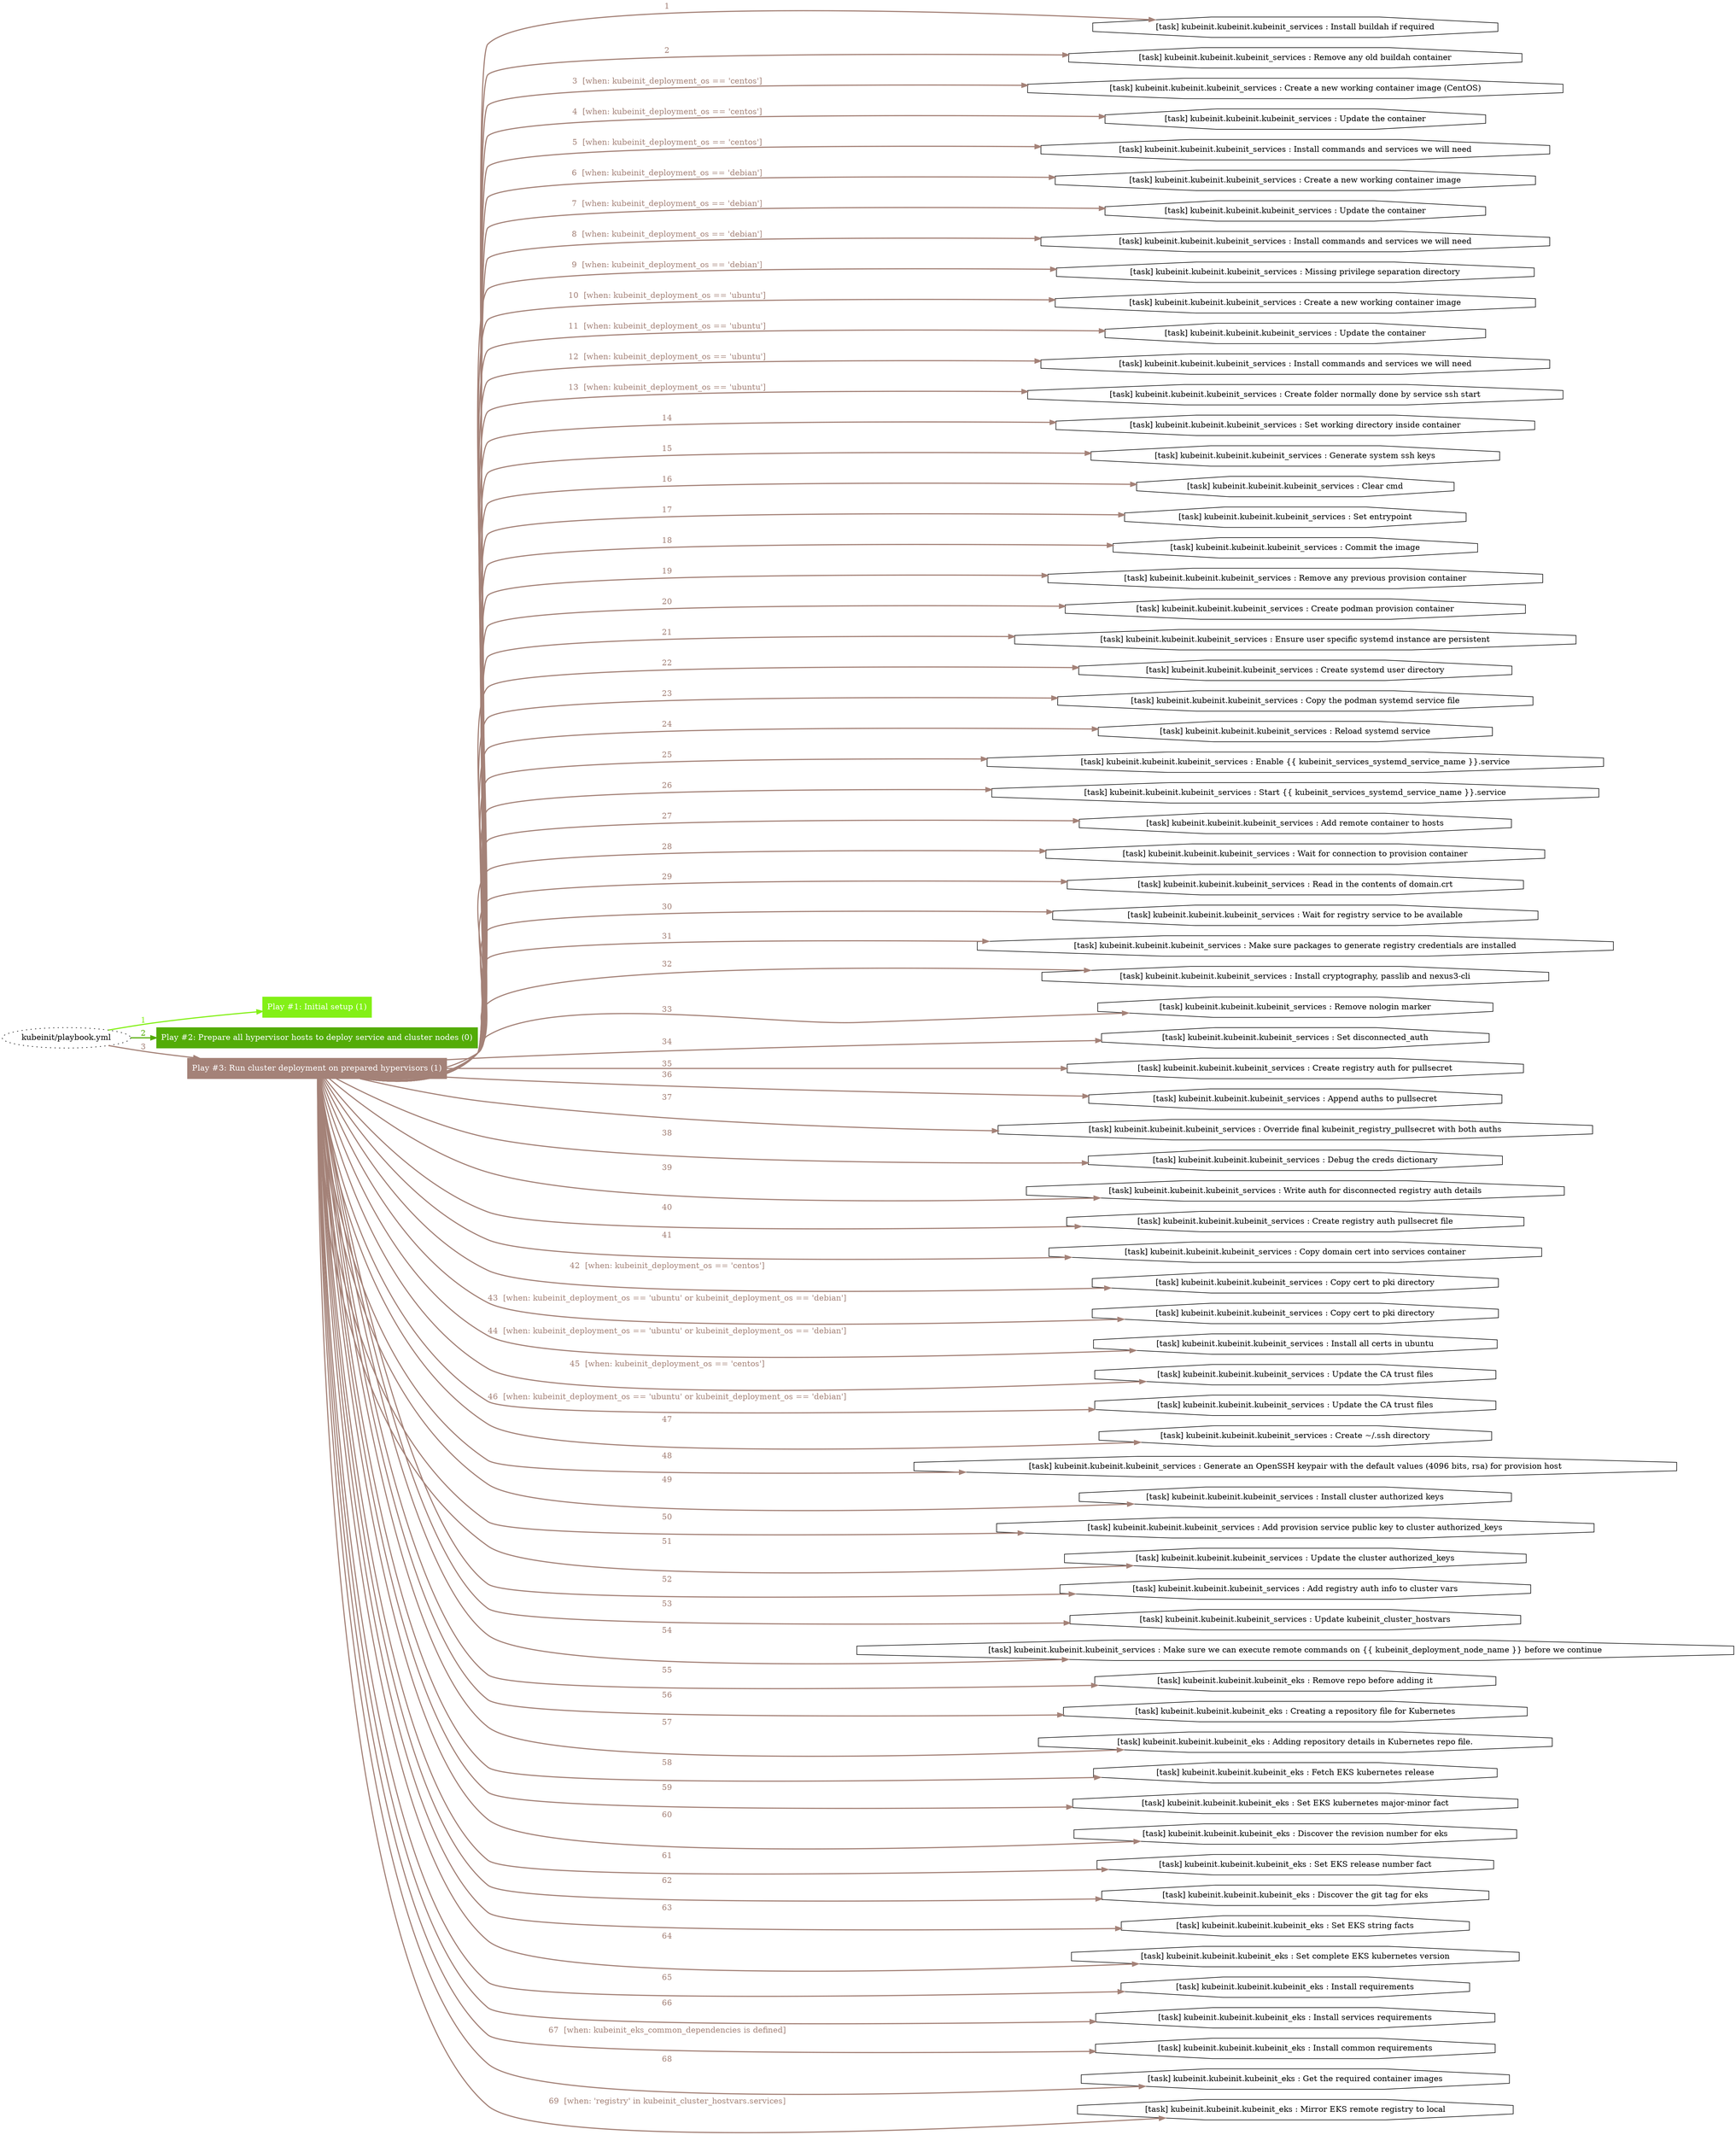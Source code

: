 digraph "kubeinit/playbook.yml "{
	graph [concentrate=true ordering=in rankdir=LR ratio=fill]
	edge [esep=5 sep=10]
	"kubeinit/playbook.yml" [id=root_node style=dotted]
	subgraph "Play #1: Initial setup (1) "{
		"Play #1: Initial setup (1)" [color="#83f016" fontcolor="#ffffff" id="play_c81acf5e-30e8-4e74-905e-6a885351b19f" shape=box style=filled tooltip=localhost]
		"kubeinit/playbook.yml" -> "Play #1: Initial setup (1)" [label=1 color="#83f016" fontcolor="#83f016" id="edge_4759ee14-339a-437f-90ca-ba9d9f0a2418" style=bold]
	}
	subgraph "Play #2: Prepare all hypervisor hosts to deploy service and cluster nodes (0) "{
		"Play #2: Prepare all hypervisor hosts to deploy service and cluster nodes (0)" [color="#53ac07" fontcolor="#ffffff" id="play_a19311c2-a84c-4255-a8c7-06805cffcc5e" shape=box style=filled tooltip=""]
		"kubeinit/playbook.yml" -> "Play #2: Prepare all hypervisor hosts to deploy service and cluster nodes (0)" [label=2 color="#53ac07" fontcolor="#53ac07" id="edge_eb91fe9a-5db0-4e85-8ea1-c2b882f7a1cd" style=bold]
	}
	subgraph "Play #3: Run cluster deployment on prepared hypervisors (1) "{
		"Play #3: Run cluster deployment on prepared hypervisors (1)" [color="#a48278" fontcolor="#ffffff" id="play_0540fe71-add4-4d65-8822-94984e028030" shape=box style=filled tooltip=localhost]
		"kubeinit/playbook.yml" -> "Play #3: Run cluster deployment on prepared hypervisors (1)" [label=3 color="#a48278" fontcolor="#a48278" id="edge_31f19a3a-a276-4db0-8e49-207112bdb348" style=bold]
		"task_f6b1cfc3-406f-4dee-8c09-8a967a1e6240" [label="[task] kubeinit.kubeinit.kubeinit_services : Install buildah if required" id="task_f6b1cfc3-406f-4dee-8c09-8a967a1e6240" shape=octagon tooltip="[task] kubeinit.kubeinit.kubeinit_services : Install buildah if required"]
		"Play #3: Run cluster deployment on prepared hypervisors (1)" -> "task_f6b1cfc3-406f-4dee-8c09-8a967a1e6240" [label=1 color="#a48278" fontcolor="#a48278" id="edge_9061c027-f6e9-4635-8715-0842adc13a94" style=bold]
		"task_64d31058-daf6-460b-b71e-b4a0a8ac8404" [label="[task] kubeinit.kubeinit.kubeinit_services : Remove any old buildah container" id="task_64d31058-daf6-460b-b71e-b4a0a8ac8404" shape=octagon tooltip="[task] kubeinit.kubeinit.kubeinit_services : Remove any old buildah container"]
		"Play #3: Run cluster deployment on prepared hypervisors (1)" -> "task_64d31058-daf6-460b-b71e-b4a0a8ac8404" [label=2 color="#a48278" fontcolor="#a48278" id="edge_a47fb627-0b61-40f6-a3f8-7fd868a8f88b" style=bold]
		"task_d1934099-a983-491a-bcb9-d1213f44b819" [label="[task] kubeinit.kubeinit.kubeinit_services : Create a new working container image (CentOS)" id="task_d1934099-a983-491a-bcb9-d1213f44b819" shape=octagon tooltip="[task] kubeinit.kubeinit.kubeinit_services : Create a new working container image (CentOS)"]
		"Play #3: Run cluster deployment on prepared hypervisors (1)" -> "task_d1934099-a983-491a-bcb9-d1213f44b819" [label="3  [when: kubeinit_deployment_os == 'centos']" color="#a48278" fontcolor="#a48278" id="edge_5e2c5657-b377-4f17-b627-d47d0fec061c" style=bold]
		"task_bd6231f8-93b3-495b-9ff7-081468e0d13a" [label="[task] kubeinit.kubeinit.kubeinit_services : Update the container" id="task_bd6231f8-93b3-495b-9ff7-081468e0d13a" shape=octagon tooltip="[task] kubeinit.kubeinit.kubeinit_services : Update the container"]
		"Play #3: Run cluster deployment on prepared hypervisors (1)" -> "task_bd6231f8-93b3-495b-9ff7-081468e0d13a" [label="4  [when: kubeinit_deployment_os == 'centos']" color="#a48278" fontcolor="#a48278" id="edge_2bd08bdf-adf8-4c70-a92d-d22150751fde" style=bold]
		"task_f20e8686-5c29-4e5a-a654-3aa15da98144" [label="[task] kubeinit.kubeinit.kubeinit_services : Install commands and services we will need" id="task_f20e8686-5c29-4e5a-a654-3aa15da98144" shape=octagon tooltip="[task] kubeinit.kubeinit.kubeinit_services : Install commands and services we will need"]
		"Play #3: Run cluster deployment on prepared hypervisors (1)" -> "task_f20e8686-5c29-4e5a-a654-3aa15da98144" [label="5  [when: kubeinit_deployment_os == 'centos']" color="#a48278" fontcolor="#a48278" id="edge_38b71a9f-8029-4699-b8a4-300df80f9081" style=bold]
		"task_0a83cdcd-2864-4d91-9697-dd45d0afb3a8" [label="[task] kubeinit.kubeinit.kubeinit_services : Create a new working container image" id="task_0a83cdcd-2864-4d91-9697-dd45d0afb3a8" shape=octagon tooltip="[task] kubeinit.kubeinit.kubeinit_services : Create a new working container image"]
		"Play #3: Run cluster deployment on prepared hypervisors (1)" -> "task_0a83cdcd-2864-4d91-9697-dd45d0afb3a8" [label="6  [when: kubeinit_deployment_os == 'debian']" color="#a48278" fontcolor="#a48278" id="edge_c8d73f37-eb68-4ed2-8e63-99acb51da245" style=bold]
		"task_88bb5ce9-c022-46ae-8f13-64d38c451cee" [label="[task] kubeinit.kubeinit.kubeinit_services : Update the container" id="task_88bb5ce9-c022-46ae-8f13-64d38c451cee" shape=octagon tooltip="[task] kubeinit.kubeinit.kubeinit_services : Update the container"]
		"Play #3: Run cluster deployment on prepared hypervisors (1)" -> "task_88bb5ce9-c022-46ae-8f13-64d38c451cee" [label="7  [when: kubeinit_deployment_os == 'debian']" color="#a48278" fontcolor="#a48278" id="edge_b8e6bd58-ec8f-4e9a-bd7f-0e74e6fe137d" style=bold]
		"task_cd586b23-257d-4244-9c6f-04436c94051e" [label="[task] kubeinit.kubeinit.kubeinit_services : Install commands and services we will need" id="task_cd586b23-257d-4244-9c6f-04436c94051e" shape=octagon tooltip="[task] kubeinit.kubeinit.kubeinit_services : Install commands and services we will need"]
		"Play #3: Run cluster deployment on prepared hypervisors (1)" -> "task_cd586b23-257d-4244-9c6f-04436c94051e" [label="8  [when: kubeinit_deployment_os == 'debian']" color="#a48278" fontcolor="#a48278" id="edge_8754b2fd-20f4-4fac-91f9-ddc38ab65b0c" style=bold]
		"task_7b556aa2-a38b-4578-81e7-090a8c6c4f56" [label="[task] kubeinit.kubeinit.kubeinit_services : Missing privilege separation directory" id="task_7b556aa2-a38b-4578-81e7-090a8c6c4f56" shape=octagon tooltip="[task] kubeinit.kubeinit.kubeinit_services : Missing privilege separation directory"]
		"Play #3: Run cluster deployment on prepared hypervisors (1)" -> "task_7b556aa2-a38b-4578-81e7-090a8c6c4f56" [label="9  [when: kubeinit_deployment_os == 'debian']" color="#a48278" fontcolor="#a48278" id="edge_4fe64efe-6678-4678-8ae6-54ad78f66797" style=bold]
		"task_f5f0a880-6575-41fc-9548-2e9319054a37" [label="[task] kubeinit.kubeinit.kubeinit_services : Create a new working container image" id="task_f5f0a880-6575-41fc-9548-2e9319054a37" shape=octagon tooltip="[task] kubeinit.kubeinit.kubeinit_services : Create a new working container image"]
		"Play #3: Run cluster deployment on prepared hypervisors (1)" -> "task_f5f0a880-6575-41fc-9548-2e9319054a37" [label="10  [when: kubeinit_deployment_os == 'ubuntu']" color="#a48278" fontcolor="#a48278" id="edge_81e46a14-8b9c-494e-b453-b26f91b4f49c" style=bold]
		"task_04275b80-ebc6-4728-9c68-b751b6bda4cc" [label="[task] kubeinit.kubeinit.kubeinit_services : Update the container" id="task_04275b80-ebc6-4728-9c68-b751b6bda4cc" shape=octagon tooltip="[task] kubeinit.kubeinit.kubeinit_services : Update the container"]
		"Play #3: Run cluster deployment on prepared hypervisors (1)" -> "task_04275b80-ebc6-4728-9c68-b751b6bda4cc" [label="11  [when: kubeinit_deployment_os == 'ubuntu']" color="#a48278" fontcolor="#a48278" id="edge_a5a0689e-e6f8-4152-9c17-9159709e35d0" style=bold]
		"task_bce4db18-1d4d-4cc0-86f0-02bdc8f9e0ee" [label="[task] kubeinit.kubeinit.kubeinit_services : Install commands and services we will need" id="task_bce4db18-1d4d-4cc0-86f0-02bdc8f9e0ee" shape=octagon tooltip="[task] kubeinit.kubeinit.kubeinit_services : Install commands and services we will need"]
		"Play #3: Run cluster deployment on prepared hypervisors (1)" -> "task_bce4db18-1d4d-4cc0-86f0-02bdc8f9e0ee" [label="12  [when: kubeinit_deployment_os == 'ubuntu']" color="#a48278" fontcolor="#a48278" id="edge_5fe870f3-f4de-49ee-886c-cb47b20c559d" style=bold]
		"task_d124182b-36dd-4b7f-87f3-a12c2fcca6d4" [label="[task] kubeinit.kubeinit.kubeinit_services : Create folder normally done by service ssh start" id="task_d124182b-36dd-4b7f-87f3-a12c2fcca6d4" shape=octagon tooltip="[task] kubeinit.kubeinit.kubeinit_services : Create folder normally done by service ssh start"]
		"Play #3: Run cluster deployment on prepared hypervisors (1)" -> "task_d124182b-36dd-4b7f-87f3-a12c2fcca6d4" [label="13  [when: kubeinit_deployment_os == 'ubuntu']" color="#a48278" fontcolor="#a48278" id="edge_fb59fd2a-eede-47b8-9ba0-00d2e7b25bf1" style=bold]
		"task_64b9c44d-0380-4047-be05-6729a0835857" [label="[task] kubeinit.kubeinit.kubeinit_services : Set working directory inside container" id="task_64b9c44d-0380-4047-be05-6729a0835857" shape=octagon tooltip="[task] kubeinit.kubeinit.kubeinit_services : Set working directory inside container"]
		"Play #3: Run cluster deployment on prepared hypervisors (1)" -> "task_64b9c44d-0380-4047-be05-6729a0835857" [label=14 color="#a48278" fontcolor="#a48278" id="edge_a85466c7-b697-4459-97b1-6d4fe16a407c" style=bold]
		"task_4c2f4213-c546-4249-a1c9-fa7264026333" [label="[task] kubeinit.kubeinit.kubeinit_services : Generate system ssh keys" id="task_4c2f4213-c546-4249-a1c9-fa7264026333" shape=octagon tooltip="[task] kubeinit.kubeinit.kubeinit_services : Generate system ssh keys"]
		"Play #3: Run cluster deployment on prepared hypervisors (1)" -> "task_4c2f4213-c546-4249-a1c9-fa7264026333" [label=15 color="#a48278" fontcolor="#a48278" id="edge_3622000c-8d09-47dc-9f43-87a666f3e185" style=bold]
		"task_93f10c97-9e2f-4ef6-a081-d3ae27432975" [label="[task] kubeinit.kubeinit.kubeinit_services : Clear cmd" id="task_93f10c97-9e2f-4ef6-a081-d3ae27432975" shape=octagon tooltip="[task] kubeinit.kubeinit.kubeinit_services : Clear cmd"]
		"Play #3: Run cluster deployment on prepared hypervisors (1)" -> "task_93f10c97-9e2f-4ef6-a081-d3ae27432975" [label=16 color="#a48278" fontcolor="#a48278" id="edge_489703f0-523c-4fe3-90a7-4d613856fced" style=bold]
		"task_5890e266-716a-44ad-bb4c-e79d6d8861d0" [label="[task] kubeinit.kubeinit.kubeinit_services : Set entrypoint" id="task_5890e266-716a-44ad-bb4c-e79d6d8861d0" shape=octagon tooltip="[task] kubeinit.kubeinit.kubeinit_services : Set entrypoint"]
		"Play #3: Run cluster deployment on prepared hypervisors (1)" -> "task_5890e266-716a-44ad-bb4c-e79d6d8861d0" [label=17 color="#a48278" fontcolor="#a48278" id="edge_d7109182-d21a-4f56-b2ae-4a0a48f935f2" style=bold]
		"task_cfbed0e2-39b9-4e20-951c-90620fd473b2" [label="[task] kubeinit.kubeinit.kubeinit_services : Commit the image" id="task_cfbed0e2-39b9-4e20-951c-90620fd473b2" shape=octagon tooltip="[task] kubeinit.kubeinit.kubeinit_services : Commit the image"]
		"Play #3: Run cluster deployment on prepared hypervisors (1)" -> "task_cfbed0e2-39b9-4e20-951c-90620fd473b2" [label=18 color="#a48278" fontcolor="#a48278" id="edge_6e3bcd00-0742-4379-8519-e8c8bf8f663c" style=bold]
		"task_e8b0829f-e5e6-469c-9bb3-8f0e2cc779f6" [label="[task] kubeinit.kubeinit.kubeinit_services : Remove any previous provision container" id="task_e8b0829f-e5e6-469c-9bb3-8f0e2cc779f6" shape=octagon tooltip="[task] kubeinit.kubeinit.kubeinit_services : Remove any previous provision container"]
		"Play #3: Run cluster deployment on prepared hypervisors (1)" -> "task_e8b0829f-e5e6-469c-9bb3-8f0e2cc779f6" [label=19 color="#a48278" fontcolor="#a48278" id="edge_77f66183-663d-4d36-b66f-d8e34906e77e" style=bold]
		"task_9f2d9063-5df7-4332-b39b-f2fd91079393" [label="[task] kubeinit.kubeinit.kubeinit_services : Create podman provision container" id="task_9f2d9063-5df7-4332-b39b-f2fd91079393" shape=octagon tooltip="[task] kubeinit.kubeinit.kubeinit_services : Create podman provision container"]
		"Play #3: Run cluster deployment on prepared hypervisors (1)" -> "task_9f2d9063-5df7-4332-b39b-f2fd91079393" [label=20 color="#a48278" fontcolor="#a48278" id="edge_4f8fad10-7c62-4197-b54e-48a3e04fea5d" style=bold]
		"task_f2c2a8dc-f620-471f-b896-6b60b7a305a5" [label="[task] kubeinit.kubeinit.kubeinit_services : Ensure user specific systemd instance are persistent" id="task_f2c2a8dc-f620-471f-b896-6b60b7a305a5" shape=octagon tooltip="[task] kubeinit.kubeinit.kubeinit_services : Ensure user specific systemd instance are persistent"]
		"Play #3: Run cluster deployment on prepared hypervisors (1)" -> "task_f2c2a8dc-f620-471f-b896-6b60b7a305a5" [label=21 color="#a48278" fontcolor="#a48278" id="edge_8944d1be-0f33-4dea-b075-615136bd9427" style=bold]
		"task_15eedee3-27e2-44af-9c51-d9cabd749358" [label="[task] kubeinit.kubeinit.kubeinit_services : Create systemd user directory" id="task_15eedee3-27e2-44af-9c51-d9cabd749358" shape=octagon tooltip="[task] kubeinit.kubeinit.kubeinit_services : Create systemd user directory"]
		"Play #3: Run cluster deployment on prepared hypervisors (1)" -> "task_15eedee3-27e2-44af-9c51-d9cabd749358" [label=22 color="#a48278" fontcolor="#a48278" id="edge_5ebccb21-b663-4370-8178-31a6cc97cf69" style=bold]
		"task_f5db639e-7070-4e43-b5a5-69e06a8fd1e8" [label="[task] kubeinit.kubeinit.kubeinit_services : Copy the podman systemd service file" id="task_f5db639e-7070-4e43-b5a5-69e06a8fd1e8" shape=octagon tooltip="[task] kubeinit.kubeinit.kubeinit_services : Copy the podman systemd service file"]
		"Play #3: Run cluster deployment on prepared hypervisors (1)" -> "task_f5db639e-7070-4e43-b5a5-69e06a8fd1e8" [label=23 color="#a48278" fontcolor="#a48278" id="edge_6add6310-23b3-4c60-bc86-0771eb95665a" style=bold]
		"task_4fb3aa7c-f1e7-46ec-a853-2e330ce7c1e9" [label="[task] kubeinit.kubeinit.kubeinit_services : Reload systemd service" id="task_4fb3aa7c-f1e7-46ec-a853-2e330ce7c1e9" shape=octagon tooltip="[task] kubeinit.kubeinit.kubeinit_services : Reload systemd service"]
		"Play #3: Run cluster deployment on prepared hypervisors (1)" -> "task_4fb3aa7c-f1e7-46ec-a853-2e330ce7c1e9" [label=24 color="#a48278" fontcolor="#a48278" id="edge_558dfd95-fc3c-4aec-805d-bf66b0e8550b" style=bold]
		"task_2ba65d2d-f6b6-4118-b7bf-1907be00fa9a" [label="[task] kubeinit.kubeinit.kubeinit_services : Enable {{ kubeinit_services_systemd_service_name }}.service" id="task_2ba65d2d-f6b6-4118-b7bf-1907be00fa9a" shape=octagon tooltip="[task] kubeinit.kubeinit.kubeinit_services : Enable {{ kubeinit_services_systemd_service_name }}.service"]
		"Play #3: Run cluster deployment on prepared hypervisors (1)" -> "task_2ba65d2d-f6b6-4118-b7bf-1907be00fa9a" [label=25 color="#a48278" fontcolor="#a48278" id="edge_0081deb8-1825-4494-a725-27aa03cd7d16" style=bold]
		"task_e88c7b1a-8fa4-4915-a66f-03faca157375" [label="[task] kubeinit.kubeinit.kubeinit_services : Start {{ kubeinit_services_systemd_service_name }}.service" id="task_e88c7b1a-8fa4-4915-a66f-03faca157375" shape=octagon tooltip="[task] kubeinit.kubeinit.kubeinit_services : Start {{ kubeinit_services_systemd_service_name }}.service"]
		"Play #3: Run cluster deployment on prepared hypervisors (1)" -> "task_e88c7b1a-8fa4-4915-a66f-03faca157375" [label=26 color="#a48278" fontcolor="#a48278" id="edge_25ae47df-76e4-44a9-8135-73a4ba614554" style=bold]
		"task_3481f7be-45d3-4e7b-a6dd-6f428c10398b" [label="[task] kubeinit.kubeinit.kubeinit_services : Add remote container to hosts" id="task_3481f7be-45d3-4e7b-a6dd-6f428c10398b" shape=octagon tooltip="[task] kubeinit.kubeinit.kubeinit_services : Add remote container to hosts"]
		"Play #3: Run cluster deployment on prepared hypervisors (1)" -> "task_3481f7be-45d3-4e7b-a6dd-6f428c10398b" [label=27 color="#a48278" fontcolor="#a48278" id="edge_07b4bc71-a2c4-41f3-b3a9-a42a6a41cc58" style=bold]
		"task_4417ad6f-8186-43df-bbf7-950e139dbf0c" [label="[task] kubeinit.kubeinit.kubeinit_services : Wait for connection to provision container" id="task_4417ad6f-8186-43df-bbf7-950e139dbf0c" shape=octagon tooltip="[task] kubeinit.kubeinit.kubeinit_services : Wait for connection to provision container"]
		"Play #3: Run cluster deployment on prepared hypervisors (1)" -> "task_4417ad6f-8186-43df-bbf7-950e139dbf0c" [label=28 color="#a48278" fontcolor="#a48278" id="edge_681c4d88-79c6-4db3-8731-7133c89cb445" style=bold]
		"task_b664bbe9-da49-418c-aed1-2181481b0678" [label="[task] kubeinit.kubeinit.kubeinit_services : Read in the contents of domain.crt" id="task_b664bbe9-da49-418c-aed1-2181481b0678" shape=octagon tooltip="[task] kubeinit.kubeinit.kubeinit_services : Read in the contents of domain.crt"]
		"Play #3: Run cluster deployment on prepared hypervisors (1)" -> "task_b664bbe9-da49-418c-aed1-2181481b0678" [label=29 color="#a48278" fontcolor="#a48278" id="edge_18116cdb-aa45-4392-8110-c1ff6682d538" style=bold]
		"task_275c6b3a-436e-40db-85f3-6f258da4c6ce" [label="[task] kubeinit.kubeinit.kubeinit_services : Wait for registry service to be available" id="task_275c6b3a-436e-40db-85f3-6f258da4c6ce" shape=octagon tooltip="[task] kubeinit.kubeinit.kubeinit_services : Wait for registry service to be available"]
		"Play #3: Run cluster deployment on prepared hypervisors (1)" -> "task_275c6b3a-436e-40db-85f3-6f258da4c6ce" [label=30 color="#a48278" fontcolor="#a48278" id="edge_4479b799-2adf-4330-a585-d741421240bc" style=bold]
		"task_afdd9538-0a2f-41b6-898f-686958eb9b4a" [label="[task] kubeinit.kubeinit.kubeinit_services : Make sure packages to generate registry credentials are installed" id="task_afdd9538-0a2f-41b6-898f-686958eb9b4a" shape=octagon tooltip="[task] kubeinit.kubeinit.kubeinit_services : Make sure packages to generate registry credentials are installed"]
		"Play #3: Run cluster deployment on prepared hypervisors (1)" -> "task_afdd9538-0a2f-41b6-898f-686958eb9b4a" [label=31 color="#a48278" fontcolor="#a48278" id="edge_614d96b6-c3bb-4ad0-8eb0-59bbf8786e57" style=bold]
		"task_ab86712c-ed86-44b3-82e1-953889362294" [label="[task] kubeinit.kubeinit.kubeinit_services : Install cryptography, passlib and nexus3-cli" id="task_ab86712c-ed86-44b3-82e1-953889362294" shape=octagon tooltip="[task] kubeinit.kubeinit.kubeinit_services : Install cryptography, passlib and nexus3-cli"]
		"Play #3: Run cluster deployment on prepared hypervisors (1)" -> "task_ab86712c-ed86-44b3-82e1-953889362294" [label=32 color="#a48278" fontcolor="#a48278" id="edge_3912fddd-0b20-4988-849b-a145b5115240" style=bold]
		"task_b2c7290b-8f37-4d94-bfd6-28830c470593" [label="[task] kubeinit.kubeinit.kubeinit_services : Remove nologin marker" id="task_b2c7290b-8f37-4d94-bfd6-28830c470593" shape=octagon tooltip="[task] kubeinit.kubeinit.kubeinit_services : Remove nologin marker"]
		"Play #3: Run cluster deployment on prepared hypervisors (1)" -> "task_b2c7290b-8f37-4d94-bfd6-28830c470593" [label=33 color="#a48278" fontcolor="#a48278" id="edge_34c23769-13ca-4fa4-96ce-7e356e15a063" style=bold]
		"task_67328b2d-ce9a-4111-9120-9ea4760f9b95" [label="[task] kubeinit.kubeinit.kubeinit_services : Set disconnected_auth" id="task_67328b2d-ce9a-4111-9120-9ea4760f9b95" shape=octagon tooltip="[task] kubeinit.kubeinit.kubeinit_services : Set disconnected_auth"]
		"Play #3: Run cluster deployment on prepared hypervisors (1)" -> "task_67328b2d-ce9a-4111-9120-9ea4760f9b95" [label=34 color="#a48278" fontcolor="#a48278" id="edge_816dc98b-e47e-4fad-a1ed-28c49c34cef9" style=bold]
		"task_c3ed20f4-7d5a-44e1-93cd-6d1b97475889" [label="[task] kubeinit.kubeinit.kubeinit_services : Create registry auth for pullsecret" id="task_c3ed20f4-7d5a-44e1-93cd-6d1b97475889" shape=octagon tooltip="[task] kubeinit.kubeinit.kubeinit_services : Create registry auth for pullsecret"]
		"Play #3: Run cluster deployment on prepared hypervisors (1)" -> "task_c3ed20f4-7d5a-44e1-93cd-6d1b97475889" [label=35 color="#a48278" fontcolor="#a48278" id="edge_d11f4aa8-95b9-4c28-abec-fe5afa0b9ea0" style=bold]
		"task_d73feb3d-f4b6-41d7-9c42-211b7b969036" [label="[task] kubeinit.kubeinit.kubeinit_services : Append auths to pullsecret" id="task_d73feb3d-f4b6-41d7-9c42-211b7b969036" shape=octagon tooltip="[task] kubeinit.kubeinit.kubeinit_services : Append auths to pullsecret"]
		"Play #3: Run cluster deployment on prepared hypervisors (1)" -> "task_d73feb3d-f4b6-41d7-9c42-211b7b969036" [label=36 color="#a48278" fontcolor="#a48278" id="edge_30042bcd-2754-45e4-ac15-bc42f99e1840" style=bold]
		"task_20359bda-3594-4dc0-bf94-955b1ae27e50" [label="[task] kubeinit.kubeinit.kubeinit_services : Override final kubeinit_registry_pullsecret with both auths" id="task_20359bda-3594-4dc0-bf94-955b1ae27e50" shape=octagon tooltip="[task] kubeinit.kubeinit.kubeinit_services : Override final kubeinit_registry_pullsecret with both auths"]
		"Play #3: Run cluster deployment on prepared hypervisors (1)" -> "task_20359bda-3594-4dc0-bf94-955b1ae27e50" [label=37 color="#a48278" fontcolor="#a48278" id="edge_ac6fbee7-afe4-4456-855c-2bf207eea539" style=bold]
		"task_bf8e5b5e-ebde-4edf-9c9e-cbca680651fb" [label="[task] kubeinit.kubeinit.kubeinit_services : Debug the creds dictionary" id="task_bf8e5b5e-ebde-4edf-9c9e-cbca680651fb" shape=octagon tooltip="[task] kubeinit.kubeinit.kubeinit_services : Debug the creds dictionary"]
		"Play #3: Run cluster deployment on prepared hypervisors (1)" -> "task_bf8e5b5e-ebde-4edf-9c9e-cbca680651fb" [label=38 color="#a48278" fontcolor="#a48278" id="edge_70ea6a71-0323-4ab9-93a6-987a80de8dcf" style=bold]
		"task_fa7943fa-7478-44f3-977a-8a01037ac008" [label="[task] kubeinit.kubeinit.kubeinit_services : Write auth for disconnected registry auth details" id="task_fa7943fa-7478-44f3-977a-8a01037ac008" shape=octagon tooltip="[task] kubeinit.kubeinit.kubeinit_services : Write auth for disconnected registry auth details"]
		"Play #3: Run cluster deployment on prepared hypervisors (1)" -> "task_fa7943fa-7478-44f3-977a-8a01037ac008" [label=39 color="#a48278" fontcolor="#a48278" id="edge_e502d4db-65f5-40ee-8b90-a2fc0ae644e0" style=bold]
		"task_66144713-bcbf-4b39-87d7-2fbcc2c1c68a" [label="[task] kubeinit.kubeinit.kubeinit_services : Create registry auth pullsecret file" id="task_66144713-bcbf-4b39-87d7-2fbcc2c1c68a" shape=octagon tooltip="[task] kubeinit.kubeinit.kubeinit_services : Create registry auth pullsecret file"]
		"Play #3: Run cluster deployment on prepared hypervisors (1)" -> "task_66144713-bcbf-4b39-87d7-2fbcc2c1c68a" [label=40 color="#a48278" fontcolor="#a48278" id="edge_50616634-a562-41bd-94e7-637cbb1d5b2f" style=bold]
		"task_0c4e7678-1dee-4d7d-a683-e06acd0b9276" [label="[task] kubeinit.kubeinit.kubeinit_services : Copy domain cert into services container" id="task_0c4e7678-1dee-4d7d-a683-e06acd0b9276" shape=octagon tooltip="[task] kubeinit.kubeinit.kubeinit_services : Copy domain cert into services container"]
		"Play #3: Run cluster deployment on prepared hypervisors (1)" -> "task_0c4e7678-1dee-4d7d-a683-e06acd0b9276" [label=41 color="#a48278" fontcolor="#a48278" id="edge_f31362f0-b8cf-42ce-b933-4deb1d47f197" style=bold]
		"task_4cbab984-47aa-4d82-a58c-9524660c288f" [label="[task] kubeinit.kubeinit.kubeinit_services : Copy cert to pki directory" id="task_4cbab984-47aa-4d82-a58c-9524660c288f" shape=octagon tooltip="[task] kubeinit.kubeinit.kubeinit_services : Copy cert to pki directory"]
		"Play #3: Run cluster deployment on prepared hypervisors (1)" -> "task_4cbab984-47aa-4d82-a58c-9524660c288f" [label="42  [when: kubeinit_deployment_os == 'centos']" color="#a48278" fontcolor="#a48278" id="edge_53764780-2953-4731-87c5-ba1136279a3e" style=bold]
		"task_aebcaf71-83d3-477d-88e5-7389ab887581" [label="[task] kubeinit.kubeinit.kubeinit_services : Copy cert to pki directory" id="task_aebcaf71-83d3-477d-88e5-7389ab887581" shape=octagon tooltip="[task] kubeinit.kubeinit.kubeinit_services : Copy cert to pki directory"]
		"Play #3: Run cluster deployment on prepared hypervisors (1)" -> "task_aebcaf71-83d3-477d-88e5-7389ab887581" [label="43  [when: kubeinit_deployment_os == 'ubuntu' or kubeinit_deployment_os == 'debian']" color="#a48278" fontcolor="#a48278" id="edge_89677600-fb09-43bc-bb70-3483103468cb" style=bold]
		"task_9b804d79-b1d9-4b65-84bd-f557dc7ed982" [label="[task] kubeinit.kubeinit.kubeinit_services : Install all certs in ubuntu" id="task_9b804d79-b1d9-4b65-84bd-f557dc7ed982" shape=octagon tooltip="[task] kubeinit.kubeinit.kubeinit_services : Install all certs in ubuntu"]
		"Play #3: Run cluster deployment on prepared hypervisors (1)" -> "task_9b804d79-b1d9-4b65-84bd-f557dc7ed982" [label="44  [when: kubeinit_deployment_os == 'ubuntu' or kubeinit_deployment_os == 'debian']" color="#a48278" fontcolor="#a48278" id="edge_72a59df5-3a2f-4e5d-8248-db5fc864bb84" style=bold]
		"task_d6dbab28-c3f0-4af3-ae72-f8e07371d78a" [label="[task] kubeinit.kubeinit.kubeinit_services : Update the CA trust files" id="task_d6dbab28-c3f0-4af3-ae72-f8e07371d78a" shape=octagon tooltip="[task] kubeinit.kubeinit.kubeinit_services : Update the CA trust files"]
		"Play #3: Run cluster deployment on prepared hypervisors (1)" -> "task_d6dbab28-c3f0-4af3-ae72-f8e07371d78a" [label="45  [when: kubeinit_deployment_os == 'centos']" color="#a48278" fontcolor="#a48278" id="edge_6715d8e7-45f5-450c-a7d9-8f35f42bf8a8" style=bold]
		"task_f8c380db-2337-497b-8074-b2c3c2507668" [label="[task] kubeinit.kubeinit.kubeinit_services : Update the CA trust files" id="task_f8c380db-2337-497b-8074-b2c3c2507668" shape=octagon tooltip="[task] kubeinit.kubeinit.kubeinit_services : Update the CA trust files"]
		"Play #3: Run cluster deployment on prepared hypervisors (1)" -> "task_f8c380db-2337-497b-8074-b2c3c2507668" [label="46  [when: kubeinit_deployment_os == 'ubuntu' or kubeinit_deployment_os == 'debian']" color="#a48278" fontcolor="#a48278" id="edge_8fa2553d-b732-4d9f-8098-067773676c85" style=bold]
		"task_c886fc8f-4ad9-44f4-ac67-33983720d725" [label="[task] kubeinit.kubeinit.kubeinit_services : Create ~/.ssh directory" id="task_c886fc8f-4ad9-44f4-ac67-33983720d725" shape=octagon tooltip="[task] kubeinit.kubeinit.kubeinit_services : Create ~/.ssh directory"]
		"Play #3: Run cluster deployment on prepared hypervisors (1)" -> "task_c886fc8f-4ad9-44f4-ac67-33983720d725" [label=47 color="#a48278" fontcolor="#a48278" id="edge_cca6bc80-ba91-43e8-87c6-d196a188d53a" style=bold]
		"task_35e38d1c-8106-4f17-8eda-1304633fa633" [label="[task] kubeinit.kubeinit.kubeinit_services : Generate an OpenSSH keypair with the default values (4096 bits, rsa) for provision host" id="task_35e38d1c-8106-4f17-8eda-1304633fa633" shape=octagon tooltip="[task] kubeinit.kubeinit.kubeinit_services : Generate an OpenSSH keypair with the default values (4096 bits, rsa) for provision host"]
		"Play #3: Run cluster deployment on prepared hypervisors (1)" -> "task_35e38d1c-8106-4f17-8eda-1304633fa633" [label=48 color="#a48278" fontcolor="#a48278" id="edge_56c0beb3-3068-4589-908d-90892de43d23" style=bold]
		"task_1b2a2170-25aa-4efb-8b36-09e3eaf5bf78" [label="[task] kubeinit.kubeinit.kubeinit_services : Install cluster authorized keys" id="task_1b2a2170-25aa-4efb-8b36-09e3eaf5bf78" shape=octagon tooltip="[task] kubeinit.kubeinit.kubeinit_services : Install cluster authorized keys"]
		"Play #3: Run cluster deployment on prepared hypervisors (1)" -> "task_1b2a2170-25aa-4efb-8b36-09e3eaf5bf78" [label=49 color="#a48278" fontcolor="#a48278" id="edge_f1c26e2f-0e0b-40d9-9ec0-ff59d3521fb3" style=bold]
		"task_8ba6a0c2-8305-4ea0-8042-8f58e0eedf91" [label="[task] kubeinit.kubeinit.kubeinit_services : Add provision service public key to cluster authorized_keys" id="task_8ba6a0c2-8305-4ea0-8042-8f58e0eedf91" shape=octagon tooltip="[task] kubeinit.kubeinit.kubeinit_services : Add provision service public key to cluster authorized_keys"]
		"Play #3: Run cluster deployment on prepared hypervisors (1)" -> "task_8ba6a0c2-8305-4ea0-8042-8f58e0eedf91" [label=50 color="#a48278" fontcolor="#a48278" id="edge_7aee9deb-ca1b-43d4-9e85-5d31e91df950" style=bold]
		"task_4264fe04-d485-4ef3-8693-42da8001a5c1" [label="[task] kubeinit.kubeinit.kubeinit_services : Update the cluster authorized_keys" id="task_4264fe04-d485-4ef3-8693-42da8001a5c1" shape=octagon tooltip="[task] kubeinit.kubeinit.kubeinit_services : Update the cluster authorized_keys"]
		"Play #3: Run cluster deployment on prepared hypervisors (1)" -> "task_4264fe04-d485-4ef3-8693-42da8001a5c1" [label=51 color="#a48278" fontcolor="#a48278" id="edge_fcdc650a-da1d-4cc0-9134-248c41a9d76d" style=bold]
		"task_999b22bd-1160-4c61-9b04-937a3de2ae6c" [label="[task] kubeinit.kubeinit.kubeinit_services : Add registry auth info to cluster vars" id="task_999b22bd-1160-4c61-9b04-937a3de2ae6c" shape=octagon tooltip="[task] kubeinit.kubeinit.kubeinit_services : Add registry auth info to cluster vars"]
		"Play #3: Run cluster deployment on prepared hypervisors (1)" -> "task_999b22bd-1160-4c61-9b04-937a3de2ae6c" [label=52 color="#a48278" fontcolor="#a48278" id="edge_88aab80e-adf5-4797-a135-99d32bf433dd" style=bold]
		"task_8ce306d6-1313-4be4-a796-064c54d107b2" [label="[task] kubeinit.kubeinit.kubeinit_services : Update kubeinit_cluster_hostvars" id="task_8ce306d6-1313-4be4-a796-064c54d107b2" shape=octagon tooltip="[task] kubeinit.kubeinit.kubeinit_services : Update kubeinit_cluster_hostvars"]
		"Play #3: Run cluster deployment on prepared hypervisors (1)" -> "task_8ce306d6-1313-4be4-a796-064c54d107b2" [label=53 color="#a48278" fontcolor="#a48278" id="edge_372727b4-7a00-47b4-87f3-9e2f3a73fc6f" style=bold]
		"task_ce89f232-c534-4f6d-bc30-649bb32ffa32" [label="[task] kubeinit.kubeinit.kubeinit_services : Make sure we can execute remote commands on {{ kubeinit_deployment_node_name }} before we continue" id="task_ce89f232-c534-4f6d-bc30-649bb32ffa32" shape=octagon tooltip="[task] kubeinit.kubeinit.kubeinit_services : Make sure we can execute remote commands on {{ kubeinit_deployment_node_name }} before we continue"]
		"Play #3: Run cluster deployment on prepared hypervisors (1)" -> "task_ce89f232-c534-4f6d-bc30-649bb32ffa32" [label=54 color="#a48278" fontcolor="#a48278" id="edge_674a3370-8d82-4578-911e-6db064b233e3" style=bold]
		"task_5480d564-096e-456c-a02b-484255838f98" [label="[task] kubeinit.kubeinit.kubeinit_eks : Remove repo before adding it" id="task_5480d564-096e-456c-a02b-484255838f98" shape=octagon tooltip="[task] kubeinit.kubeinit.kubeinit_eks : Remove repo before adding it"]
		"Play #3: Run cluster deployment on prepared hypervisors (1)" -> "task_5480d564-096e-456c-a02b-484255838f98" [label=55 color="#a48278" fontcolor="#a48278" id="edge_e82bc4b8-0c21-4750-9aec-2fc46ee9e52e" style=bold]
		"task_f27a0f7d-7e9f-44a5-9a51-269d0060c2cd" [label="[task] kubeinit.kubeinit.kubeinit_eks : Creating a repository file for Kubernetes" id="task_f27a0f7d-7e9f-44a5-9a51-269d0060c2cd" shape=octagon tooltip="[task] kubeinit.kubeinit.kubeinit_eks : Creating a repository file for Kubernetes"]
		"Play #3: Run cluster deployment on prepared hypervisors (1)" -> "task_f27a0f7d-7e9f-44a5-9a51-269d0060c2cd" [label=56 color="#a48278" fontcolor="#a48278" id="edge_c2ebeea0-5a83-4f13-b4a0-50a0d174f985" style=bold]
		"task_5f74a83e-6d16-466d-a074-b361f1fde6cd" [label="[task] kubeinit.kubeinit.kubeinit_eks : Adding repository details in Kubernetes repo file." id="task_5f74a83e-6d16-466d-a074-b361f1fde6cd" shape=octagon tooltip="[task] kubeinit.kubeinit.kubeinit_eks : Adding repository details in Kubernetes repo file."]
		"Play #3: Run cluster deployment on prepared hypervisors (1)" -> "task_5f74a83e-6d16-466d-a074-b361f1fde6cd" [label=57 color="#a48278" fontcolor="#a48278" id="edge_0feaef50-ca84-4e7a-9ff7-4309aa877c68" style=bold]
		"task_964f52cf-1ae2-43a0-b108-1eba4d88ede2" [label="[task] kubeinit.kubeinit.kubeinit_eks : Fetch EKS kubernetes release" id="task_964f52cf-1ae2-43a0-b108-1eba4d88ede2" shape=octagon tooltip="[task] kubeinit.kubeinit.kubeinit_eks : Fetch EKS kubernetes release"]
		"Play #3: Run cluster deployment on prepared hypervisors (1)" -> "task_964f52cf-1ae2-43a0-b108-1eba4d88ede2" [label=58 color="#a48278" fontcolor="#a48278" id="edge_58915723-9686-4add-9e47-0f462a177e77" style=bold]
		"task_f5bb1fa0-3d16-4804-a2d4-6559e107bade" [label="[task] kubeinit.kubeinit.kubeinit_eks : Set EKS kubernetes major-minor fact" id="task_f5bb1fa0-3d16-4804-a2d4-6559e107bade" shape=octagon tooltip="[task] kubeinit.kubeinit.kubeinit_eks : Set EKS kubernetes major-minor fact"]
		"Play #3: Run cluster deployment on prepared hypervisors (1)" -> "task_f5bb1fa0-3d16-4804-a2d4-6559e107bade" [label=59 color="#a48278" fontcolor="#a48278" id="edge_293180a8-66ea-4366-a79a-1ce46e596769" style=bold]
		"task_a0cb4689-87fd-4b64-a545-2c8a466b7336" [label="[task] kubeinit.kubeinit.kubeinit_eks : Discover the revision number for eks" id="task_a0cb4689-87fd-4b64-a545-2c8a466b7336" shape=octagon tooltip="[task] kubeinit.kubeinit.kubeinit_eks : Discover the revision number for eks"]
		"Play #3: Run cluster deployment on prepared hypervisors (1)" -> "task_a0cb4689-87fd-4b64-a545-2c8a466b7336" [label=60 color="#a48278" fontcolor="#a48278" id="edge_5b2a8eca-799a-4ca4-a802-2369a40e9616" style=bold]
		"task_0f4eea57-fd41-4581-a049-0ccf6f35b3d2" [label="[task] kubeinit.kubeinit.kubeinit_eks : Set EKS release number fact" id="task_0f4eea57-fd41-4581-a049-0ccf6f35b3d2" shape=octagon tooltip="[task] kubeinit.kubeinit.kubeinit_eks : Set EKS release number fact"]
		"Play #3: Run cluster deployment on prepared hypervisors (1)" -> "task_0f4eea57-fd41-4581-a049-0ccf6f35b3d2" [label=61 color="#a48278" fontcolor="#a48278" id="edge_4c7d6aec-a0ff-4f89-9257-3d0aed7ef105" style=bold]
		"task_05eb667f-fb2b-4f3f-80be-ebc6ddaad0d5" [label="[task] kubeinit.kubeinit.kubeinit_eks : Discover the git tag for eks" id="task_05eb667f-fb2b-4f3f-80be-ebc6ddaad0d5" shape=octagon tooltip="[task] kubeinit.kubeinit.kubeinit_eks : Discover the git tag for eks"]
		"Play #3: Run cluster deployment on prepared hypervisors (1)" -> "task_05eb667f-fb2b-4f3f-80be-ebc6ddaad0d5" [label=62 color="#a48278" fontcolor="#a48278" id="edge_c7c2bb57-8983-42dd-ad93-0bece0e452dc" style=bold]
		"task_8b1a74a5-8af6-4be7-a144-0dbc349874fa" [label="[task] kubeinit.kubeinit.kubeinit_eks : Set EKS string facts" id="task_8b1a74a5-8af6-4be7-a144-0dbc349874fa" shape=octagon tooltip="[task] kubeinit.kubeinit.kubeinit_eks : Set EKS string facts"]
		"Play #3: Run cluster deployment on prepared hypervisors (1)" -> "task_8b1a74a5-8af6-4be7-a144-0dbc349874fa" [label=63 color="#a48278" fontcolor="#a48278" id="edge_074d0778-069e-403b-9e2e-d48a458f3f26" style=bold]
		"task_6ddfea66-9c15-4bac-8ec2-bc728bd1e034" [label="[task] kubeinit.kubeinit.kubeinit_eks : Set complete EKS kubernetes version" id="task_6ddfea66-9c15-4bac-8ec2-bc728bd1e034" shape=octagon tooltip="[task] kubeinit.kubeinit.kubeinit_eks : Set complete EKS kubernetes version"]
		"Play #3: Run cluster deployment on prepared hypervisors (1)" -> "task_6ddfea66-9c15-4bac-8ec2-bc728bd1e034" [label=64 color="#a48278" fontcolor="#a48278" id="edge_79a89680-2dfa-4eb8-900b-dddb11172696" style=bold]
		"task_d8973367-1abc-4111-a726-061c5562493d" [label="[task] kubeinit.kubeinit.kubeinit_eks : Install requirements" id="task_d8973367-1abc-4111-a726-061c5562493d" shape=octagon tooltip="[task] kubeinit.kubeinit.kubeinit_eks : Install requirements"]
		"Play #3: Run cluster deployment on prepared hypervisors (1)" -> "task_d8973367-1abc-4111-a726-061c5562493d" [label=65 color="#a48278" fontcolor="#a48278" id="edge_6d42a067-f2e0-46c4-bdb9-9240c6dcf2ed" style=bold]
		"task_1f8aa38a-a798-46dd-b690-2928ad364981" [label="[task] kubeinit.kubeinit.kubeinit_eks : Install services requirements" id="task_1f8aa38a-a798-46dd-b690-2928ad364981" shape=octagon tooltip="[task] kubeinit.kubeinit.kubeinit_eks : Install services requirements"]
		"Play #3: Run cluster deployment on prepared hypervisors (1)" -> "task_1f8aa38a-a798-46dd-b690-2928ad364981" [label=66 color="#a48278" fontcolor="#a48278" id="edge_7ae6adce-82e6-4520-86a5-7cd329f1b310" style=bold]
		"task_6af71fca-8ba4-45a2-9549-7987492c2442" [label="[task] kubeinit.kubeinit.kubeinit_eks : Install common requirements" id="task_6af71fca-8ba4-45a2-9549-7987492c2442" shape=octagon tooltip="[task] kubeinit.kubeinit.kubeinit_eks : Install common requirements"]
		"Play #3: Run cluster deployment on prepared hypervisors (1)" -> "task_6af71fca-8ba4-45a2-9549-7987492c2442" [label="67  [when: kubeinit_eks_common_dependencies is defined]" color="#a48278" fontcolor="#a48278" id="edge_ff591e46-6967-44de-9715-df3c69cb44ad" style=bold]
		"task_0817cd44-be1c-4530-b6a8-eeb64ffecd58" [label="[task] kubeinit.kubeinit.kubeinit_eks : Get the required container images" id="task_0817cd44-be1c-4530-b6a8-eeb64ffecd58" shape=octagon tooltip="[task] kubeinit.kubeinit.kubeinit_eks : Get the required container images"]
		"Play #3: Run cluster deployment on prepared hypervisors (1)" -> "task_0817cd44-be1c-4530-b6a8-eeb64ffecd58" [label=68 color="#a48278" fontcolor="#a48278" id="edge_1aa415d6-93dc-43ea-9160-cd44a03e10d0" style=bold]
		"task_2965e3c4-1a7a-44bb-8799-86eac0fbac49" [label="[task] kubeinit.kubeinit.kubeinit_eks : Mirror EKS remote registry to local" id="task_2965e3c4-1a7a-44bb-8799-86eac0fbac49" shape=octagon tooltip="[task] kubeinit.kubeinit.kubeinit_eks : Mirror EKS remote registry to local"]
		"Play #3: Run cluster deployment on prepared hypervisors (1)" -> "task_2965e3c4-1a7a-44bb-8799-86eac0fbac49" [label="69  [when: 'registry' in kubeinit_cluster_hostvars.services]" color="#a48278" fontcolor="#a48278" id="edge_8ff639ba-87e5-4a6c-8487-0fec71e7fa19" style=bold]
	}
}
